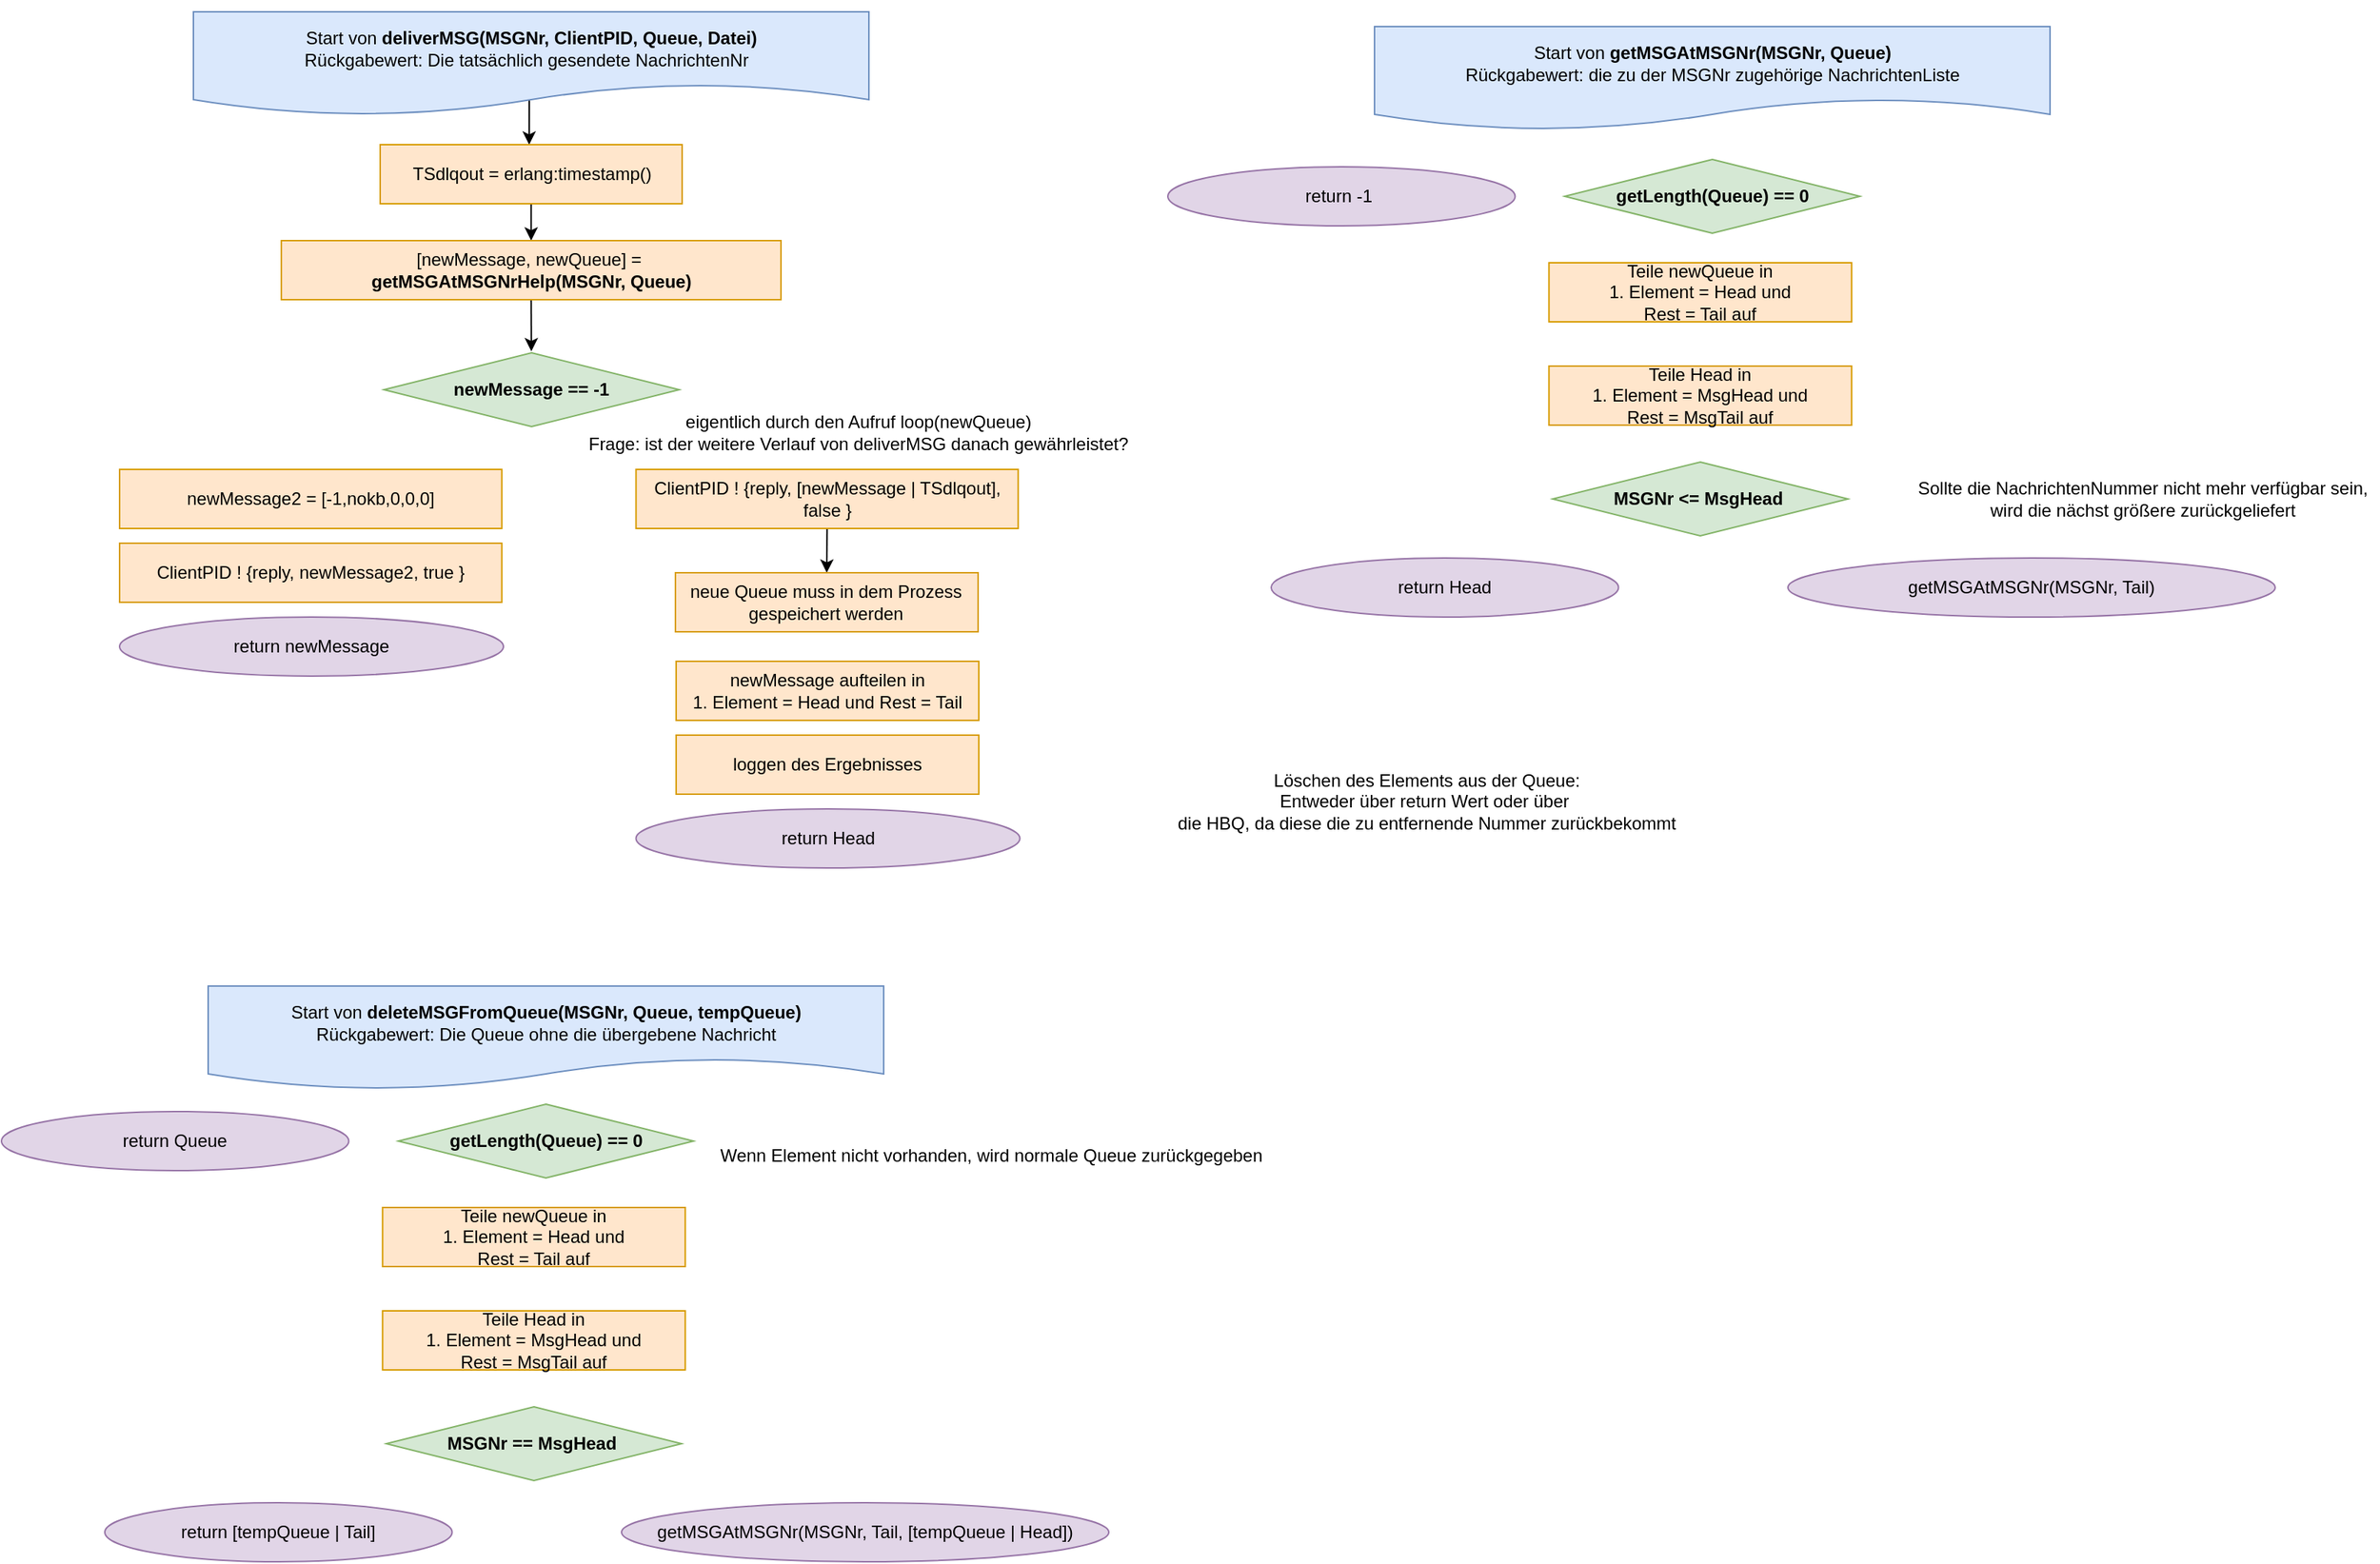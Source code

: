 <mxfile version="15.8.7" type="device"><diagram id="C5RBs43oDa-KdzZeNtuy" name="Page-1"><mxGraphModel dx="2425" dy="1124" grid="1" gridSize="10" guides="1" tooltips="1" connect="1" arrows="1" fold="1" page="1" pageScale="1" pageWidth="827" pageHeight="1169" math="0" shadow="0"><root><mxCell id="WIyWlLk6GJQsqaUBKTNV-0"/><mxCell id="WIyWlLk6GJQsqaUBKTNV-1" parent="WIyWlLk6GJQsqaUBKTNV-0"/><mxCell id="1SgMu8Af7HUufMrVUEjo-1" style="edgeStyle=orthogonalEdgeStyle;rounded=0;orthogonalLoop=1;jettySize=auto;html=1;exitX=0.5;exitY=0;exitDx=0;exitDy=0;" parent="WIyWlLk6GJQsqaUBKTNV-1" source="RlddpHbAyGk5wuKwECdA-0" edge="1"><mxGeometry relative="1" as="geometry"><Array as="points"><mxPoint x="247.55" y="50"/><mxPoint x="247.55" y="50"/></Array><mxPoint x="247.4" y="130.007" as="targetPoint"/></mxGeometry></mxCell><mxCell id="RlddpHbAyGk5wuKwECdA-0" value="Start von &lt;b&gt;deliverMSG(MSGNr, ClientPID, Queue, Datei)&lt;/b&gt;&lt;br&gt;Rückgabewert: Die tatsächlich gesendete NachrichtenNr&amp;nbsp;&amp;nbsp;" style="shape=document;whiteSpace=wrap;html=1;boundedLbl=1;fillColor=#dae8fc;strokeColor=#6c8ebf;" parent="WIyWlLk6GJQsqaUBKTNV-1" vertex="1"><mxGeometry x="20" y="40" width="457.53" height="70" as="geometry"/></mxCell><mxCell id="qVk5Lb48RRkbQ2lrYv4r-40" style="edgeStyle=orthogonalEdgeStyle;rounded=0;orthogonalLoop=1;jettySize=auto;html=1;exitX=0.5;exitY=1;exitDx=0;exitDy=0;entryX=0.5;entryY=0;entryDx=0;entryDy=0;" parent="WIyWlLk6GJQsqaUBKTNV-1" source="CrBFzftgOQ0S_pDY9bDy-1" target="qVk5Lb48RRkbQ2lrYv4r-25" edge="1"><mxGeometry relative="1" as="geometry"/></mxCell><mxCell id="CrBFzftgOQ0S_pDY9bDy-1" value="TSdlqout = erlang:timestamp()" style="rounded=0;whiteSpace=wrap;html=1;fillColor=#ffe6cc;strokeColor=#d79b00;" parent="WIyWlLk6GJQsqaUBKTNV-1" vertex="1"><mxGeometry x="146.5" y="130" width="204.53" height="40" as="geometry"/></mxCell><mxCell id="qVk5Lb48RRkbQ2lrYv4r-41" style="edgeStyle=orthogonalEdgeStyle;rounded=0;orthogonalLoop=1;jettySize=auto;html=1;exitX=0.5;exitY=1;exitDx=0;exitDy=0;" parent="WIyWlLk6GJQsqaUBKTNV-1" source="qVk5Lb48RRkbQ2lrYv4r-25" edge="1"><mxGeometry relative="1" as="geometry"><mxPoint x="248.9" y="270" as="targetPoint"/></mxGeometry></mxCell><mxCell id="qVk5Lb48RRkbQ2lrYv4r-25" value="[newMessage, newQueue] =&amp;nbsp;&lt;br&gt;&lt;b&gt;getMSGAtMSGNrHelp(MSGNr, Queue)&lt;/b&gt;" style="rounded=0;whiteSpace=wrap;html=1;fillColor=#ffe6cc;strokeColor=#d79b00;" parent="WIyWlLk6GJQsqaUBKTNV-1" vertex="1"><mxGeometry x="79.56" y="195" width="338.4" height="40" as="geometry"/></mxCell><mxCell id="qVk5Lb48RRkbQ2lrYv4r-29" value="return Head" style="ellipse;whiteSpace=wrap;html=1;rounded=0;fillColor=#e1d5e7;strokeColor=#9673a6;" parent="WIyWlLk6GJQsqaUBKTNV-1" vertex="1"><mxGeometry x="319.77" y="580" width="260" height="40" as="geometry"/></mxCell><mxCell id="qVk5Lb48RRkbQ2lrYv4r-38" style="edgeStyle=orthogonalEdgeStyle;rounded=0;orthogonalLoop=1;jettySize=auto;html=1;exitX=0.5;exitY=1;exitDx=0;exitDy=0;entryX=0.5;entryY=0;entryDx=0;entryDy=0;" parent="WIyWlLk6GJQsqaUBKTNV-1" source="qVk5Lb48RRkbQ2lrYv4r-31" target="qVk5Lb48RRkbQ2lrYv4r-32" edge="1"><mxGeometry relative="1" as="geometry"/></mxCell><mxCell id="qVk5Lb48RRkbQ2lrYv4r-31" value="ClientPID ! {reply, [newMessage | TSdlqout], false }" style="rounded=0;whiteSpace=wrap;html=1;fillColor=#ffe6cc;strokeColor=#d79b00;" parent="WIyWlLk6GJQsqaUBKTNV-1" vertex="1"><mxGeometry x="319.77" y="350" width="258.87" height="40" as="geometry"/></mxCell><mxCell id="qVk5Lb48RRkbQ2lrYv4r-32" value="neue Queue muss in dem Prozess gespeichert werden" style="rounded=0;whiteSpace=wrap;html=1;fillColor=#ffe6cc;strokeColor=#d79b00;" parent="WIyWlLk6GJQsqaUBKTNV-1" vertex="1"><mxGeometry x="346.47" y="420" width="205" height="40" as="geometry"/></mxCell><mxCell id="qVk5Lb48RRkbQ2lrYv4r-43" value="Start von &lt;b&gt;getMSGAtMSGNr(MSGNr, Queue)&lt;/b&gt;&lt;br&gt;Rückgabewert: die zu der MSGNr zugehörige NachrichtenListe" style="shape=document;whiteSpace=wrap;html=1;boundedLbl=1;fillColor=#dae8fc;strokeColor=#6c8ebf;" parent="WIyWlLk6GJQsqaUBKTNV-1" vertex="1"><mxGeometry x="819.99" y="50" width="457.53" height="70" as="geometry"/></mxCell><mxCell id="qVk5Lb48RRkbQ2lrYv4r-44" value="getLength(Queue) == 0" style="rhombus;whiteSpace=wrap;html=1;rounded=0;fillColor=#d5e8d4;strokeColor=#82b366;fontStyle=1" parent="WIyWlLk6GJQsqaUBKTNV-1" vertex="1"><mxGeometry x="948.76" y="140" width="200" height="50" as="geometry"/></mxCell><mxCell id="qVk5Lb48RRkbQ2lrYv4r-45" value="Teile newQueue in&lt;br&gt;1. Element = Head und&lt;br&gt;Rest = Tail auf" style="rounded=0;whiteSpace=wrap;html=1;fillColor=#ffe6cc;strokeColor=#d79b00;" parent="WIyWlLk6GJQsqaUBKTNV-1" vertex="1"><mxGeometry x="938.14" y="210" width="205" height="40" as="geometry"/></mxCell><mxCell id="qVk5Lb48RRkbQ2lrYv4r-47" value="return -1&amp;nbsp;" style="ellipse;whiteSpace=wrap;html=1;rounded=0;fillColor=#e1d5e7;strokeColor=#9673a6;" parent="WIyWlLk6GJQsqaUBKTNV-1" vertex="1"><mxGeometry x="680" y="145" width="235.23" height="40" as="geometry"/></mxCell><mxCell id="qVk5Lb48RRkbQ2lrYv4r-48" value="Sollte die NachrichtenNummer nicht mehr verfügbar sein, &lt;br&gt;wird die nächst größere zurückgeliefert" style="text;html=1;align=center;verticalAlign=middle;resizable=0;points=[];autosize=1;strokeColor=none;fillColor=none;" parent="WIyWlLk6GJQsqaUBKTNV-1" vertex="1"><mxGeometry x="1180" y="355" width="320" height="30" as="geometry"/></mxCell><mxCell id="qVk5Lb48RRkbQ2lrYv4r-56" value="MSGNr &amp;lt;= MsgHead&amp;nbsp;" style="rhombus;whiteSpace=wrap;html=1;rounded=0;fillColor=#d5e8d4;strokeColor=#82b366;fontStyle=1" parent="WIyWlLk6GJQsqaUBKTNV-1" vertex="1"><mxGeometry x="940.64" y="345" width="200" height="50" as="geometry"/></mxCell><mxCell id="qVk5Lb48RRkbQ2lrYv4r-57" value="Teile Head in&lt;br&gt;1. Element = MsgHead und&lt;br&gt;Rest = MsgTail auf" style="rounded=0;whiteSpace=wrap;html=1;fillColor=#ffe6cc;strokeColor=#d79b00;" parent="WIyWlLk6GJQsqaUBKTNV-1" vertex="1"><mxGeometry x="938.14" y="280" width="205" height="40" as="geometry"/></mxCell><mxCell id="qVk5Lb48RRkbQ2lrYv4r-58" value="return Head" style="ellipse;whiteSpace=wrap;html=1;rounded=0;fillColor=#e1d5e7;strokeColor=#9673a6;" parent="WIyWlLk6GJQsqaUBKTNV-1" vertex="1"><mxGeometry x="750" y="410" width="235.23" height="40" as="geometry"/></mxCell><mxCell id="qVk5Lb48RRkbQ2lrYv4r-59" value="getMSGAtMSGNr(MSGNr, Tail)" style="ellipse;whiteSpace=wrap;html=1;rounded=0;fillColor=#e1d5e7;strokeColor=#9673a6;" parent="WIyWlLk6GJQsqaUBKTNV-1" vertex="1"><mxGeometry x="1100" y="410" width="330" height="40" as="geometry"/></mxCell><mxCell id="wG5GT7Fkh26cYG8-tpHJ-1" value="newMessage aufteilen in &lt;br&gt;1. Element = Head und Rest = Tail" style="rounded=0;whiteSpace=wrap;html=1;fillColor=#ffe6cc;strokeColor=#d79b00;" parent="WIyWlLk6GJQsqaUBKTNV-1" vertex="1"><mxGeometry x="346.94" y="480" width="205" height="40" as="geometry"/></mxCell><mxCell id="wG5GT7Fkh26cYG8-tpHJ-2" value="loggen des Ergebnisses" style="rounded=0;whiteSpace=wrap;html=1;fillColor=#ffe6cc;strokeColor=#d79b00;" parent="WIyWlLk6GJQsqaUBKTNV-1" vertex="1"><mxGeometry x="346.94" y="530" width="205" height="40" as="geometry"/></mxCell><mxCell id="O8ftqJMwtuRE9wMHO6KV-1" value="eigentlich durch den Aufruf loop(newQueue)&lt;br&gt;Frage: ist der weitere Verlauf von deliverMSG danach gewährleistet?" style="text;html=1;align=center;verticalAlign=middle;resizable=0;points=[];autosize=1;strokeColor=none;fillColor=none;" parent="WIyWlLk6GJQsqaUBKTNV-1" vertex="1"><mxGeometry x="280" y="310" width="380" height="30" as="geometry"/></mxCell><mxCell id="O8ftqJMwtuRE9wMHO6KV-2" value="newMessage == -1" style="rhombus;whiteSpace=wrap;html=1;rounded=0;fillColor=#d5e8d4;strokeColor=#82b366;fontStyle=1" parent="WIyWlLk6GJQsqaUBKTNV-1" vertex="1"><mxGeometry x="149.03" y="271" width="200" height="50" as="geometry"/></mxCell><mxCell id="O8ftqJMwtuRE9wMHO6KV-3" value="ClientPID ! {reply, newMessage2, true }" style="rounded=0;whiteSpace=wrap;html=1;fillColor=#ffe6cc;strokeColor=#d79b00;" parent="WIyWlLk6GJQsqaUBKTNV-1" vertex="1"><mxGeometry x="-30" y="400" width="258.87" height="40" as="geometry"/></mxCell><mxCell id="O8ftqJMwtuRE9wMHO6KV-4" value="newMessage2 = [-1,nokb,0,0,0]" style="rounded=0;whiteSpace=wrap;html=1;fillColor=#ffe6cc;strokeColor=#d79b00;" parent="WIyWlLk6GJQsqaUBKTNV-1" vertex="1"><mxGeometry x="-30" y="350" width="258.87" height="40" as="geometry"/></mxCell><mxCell id="O8ftqJMwtuRE9wMHO6KV-5" value="return newMessage" style="ellipse;whiteSpace=wrap;html=1;rounded=0;fillColor=#e1d5e7;strokeColor=#9673a6;" parent="WIyWlLk6GJQsqaUBKTNV-1" vertex="1"><mxGeometry x="-30" y="450" width="260" height="40" as="geometry"/></mxCell><mxCell id="k_FApfnsFgwNK5b8EITW-1" value="Löschen des Elements aus der Queue:&lt;br&gt;Entweder über return Wert oder über&amp;nbsp;&lt;br&gt;die HBQ, da diese die zu entfernende Nummer zurückbekommt" style="text;html=1;align=center;verticalAlign=middle;resizable=0;points=[];autosize=1;strokeColor=none;fillColor=none;" vertex="1" parent="WIyWlLk6GJQsqaUBKTNV-1"><mxGeometry x="680" y="550" width="350" height="50" as="geometry"/></mxCell><mxCell id="k_FApfnsFgwNK5b8EITW-2" value="Start von &lt;b&gt;deleteMSGFromQueue(MSGNr, Queue, tempQueue)&lt;/b&gt;&lt;br&gt;Rückgabewert: Die Queue ohne die übergebene Nachricht" style="shape=document;whiteSpace=wrap;html=1;boundedLbl=1;fillColor=#dae8fc;strokeColor=#6c8ebf;" vertex="1" parent="WIyWlLk6GJQsqaUBKTNV-1"><mxGeometry x="30" y="700" width="457.53" height="70" as="geometry"/></mxCell><mxCell id="k_FApfnsFgwNK5b8EITW-3" value="getLength(Queue) == 0" style="rhombus;whiteSpace=wrap;html=1;rounded=0;fillColor=#d5e8d4;strokeColor=#82b366;fontStyle=1" vertex="1" parent="WIyWlLk6GJQsqaUBKTNV-1"><mxGeometry x="158.76" y="780" width="200" height="50" as="geometry"/></mxCell><mxCell id="k_FApfnsFgwNK5b8EITW-4" value="Teile newQueue in&lt;br&gt;1. Element = Head und&lt;br&gt;Rest = Tail auf" style="rounded=0;whiteSpace=wrap;html=1;fillColor=#ffe6cc;strokeColor=#d79b00;" vertex="1" parent="WIyWlLk6GJQsqaUBKTNV-1"><mxGeometry x="148.14" y="850" width="205" height="40" as="geometry"/></mxCell><mxCell id="k_FApfnsFgwNK5b8EITW-5" value="return Queue" style="ellipse;whiteSpace=wrap;html=1;rounded=0;fillColor=#e1d5e7;strokeColor=#9673a6;" vertex="1" parent="WIyWlLk6GJQsqaUBKTNV-1"><mxGeometry x="-110" y="785" width="235.23" height="40" as="geometry"/></mxCell><mxCell id="k_FApfnsFgwNK5b8EITW-7" value="MSGNr == MsgHead&amp;nbsp;" style="rhombus;whiteSpace=wrap;html=1;rounded=0;fillColor=#d5e8d4;strokeColor=#82b366;fontStyle=1" vertex="1" parent="WIyWlLk6GJQsqaUBKTNV-1"><mxGeometry x="150.64" y="985" width="200" height="50" as="geometry"/></mxCell><mxCell id="k_FApfnsFgwNK5b8EITW-8" value="Teile Head in&lt;br&gt;1. Element = MsgHead und&lt;br&gt;Rest = MsgTail auf" style="rounded=0;whiteSpace=wrap;html=1;fillColor=#ffe6cc;strokeColor=#d79b00;" vertex="1" parent="WIyWlLk6GJQsqaUBKTNV-1"><mxGeometry x="148.14" y="920" width="205" height="40" as="geometry"/></mxCell><mxCell id="k_FApfnsFgwNK5b8EITW-9" value="return [tempQueue | Tail]" style="ellipse;whiteSpace=wrap;html=1;rounded=0;fillColor=#e1d5e7;strokeColor=#9673a6;" vertex="1" parent="WIyWlLk6GJQsqaUBKTNV-1"><mxGeometry x="-40" y="1050" width="235.23" height="40" as="geometry"/></mxCell><mxCell id="k_FApfnsFgwNK5b8EITW-10" value="getMSGAtMSGNr(MSGNr, Tail, [tempQueue | Head])" style="ellipse;whiteSpace=wrap;html=1;rounded=0;fillColor=#e1d5e7;strokeColor=#9673a6;" vertex="1" parent="WIyWlLk6GJQsqaUBKTNV-1"><mxGeometry x="310" y="1050" width="330" height="40" as="geometry"/></mxCell><mxCell id="k_FApfnsFgwNK5b8EITW-11" value="Wenn Element nicht vorhanden, wird normale Queue zurückgegeben" style="text;html=1;align=center;verticalAlign=middle;resizable=0;points=[];autosize=1;strokeColor=none;fillColor=none;" vertex="1" parent="WIyWlLk6GJQsqaUBKTNV-1"><mxGeometry x="370" y="805" width="380" height="20" as="geometry"/></mxCell></root></mxGraphModel></diagram></mxfile>